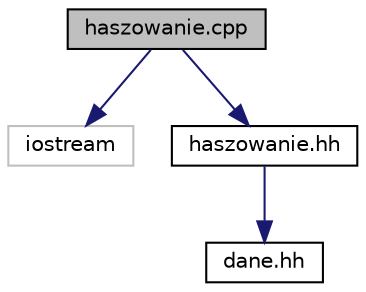 digraph "haszowanie.cpp"
{
  edge [fontname="Helvetica",fontsize="10",labelfontname="Helvetica",labelfontsize="10"];
  node [fontname="Helvetica",fontsize="10",shape=record];
  Node1 [label="haszowanie.cpp",height=0.2,width=0.4,color="black", fillcolor="grey75", style="filled", fontcolor="black"];
  Node1 -> Node2 [color="midnightblue",fontsize="10",style="solid"];
  Node2 [label="iostream",height=0.2,width=0.4,color="grey75", fillcolor="white", style="filled"];
  Node1 -> Node3 [color="midnightblue",fontsize="10",style="solid"];
  Node3 [label="haszowanie.hh",height=0.2,width=0.4,color="black", fillcolor="white", style="filled",URL="$haszowanie_8hh.html",tooltip="plik przechowyjacy deklaracje klasy tablica oraz deklaracje jej pol i metod. "];
  Node3 -> Node4 [color="midnightblue",fontsize="10",style="solid"];
  Node4 [label="dane.hh",height=0.2,width=0.4,color="black", fillcolor="white", style="filled",URL="$dane_8hh.html",tooltip="plik przechowujacy deklaracje klasy dane oraz deklaracje jej pol i metod. "];
}
